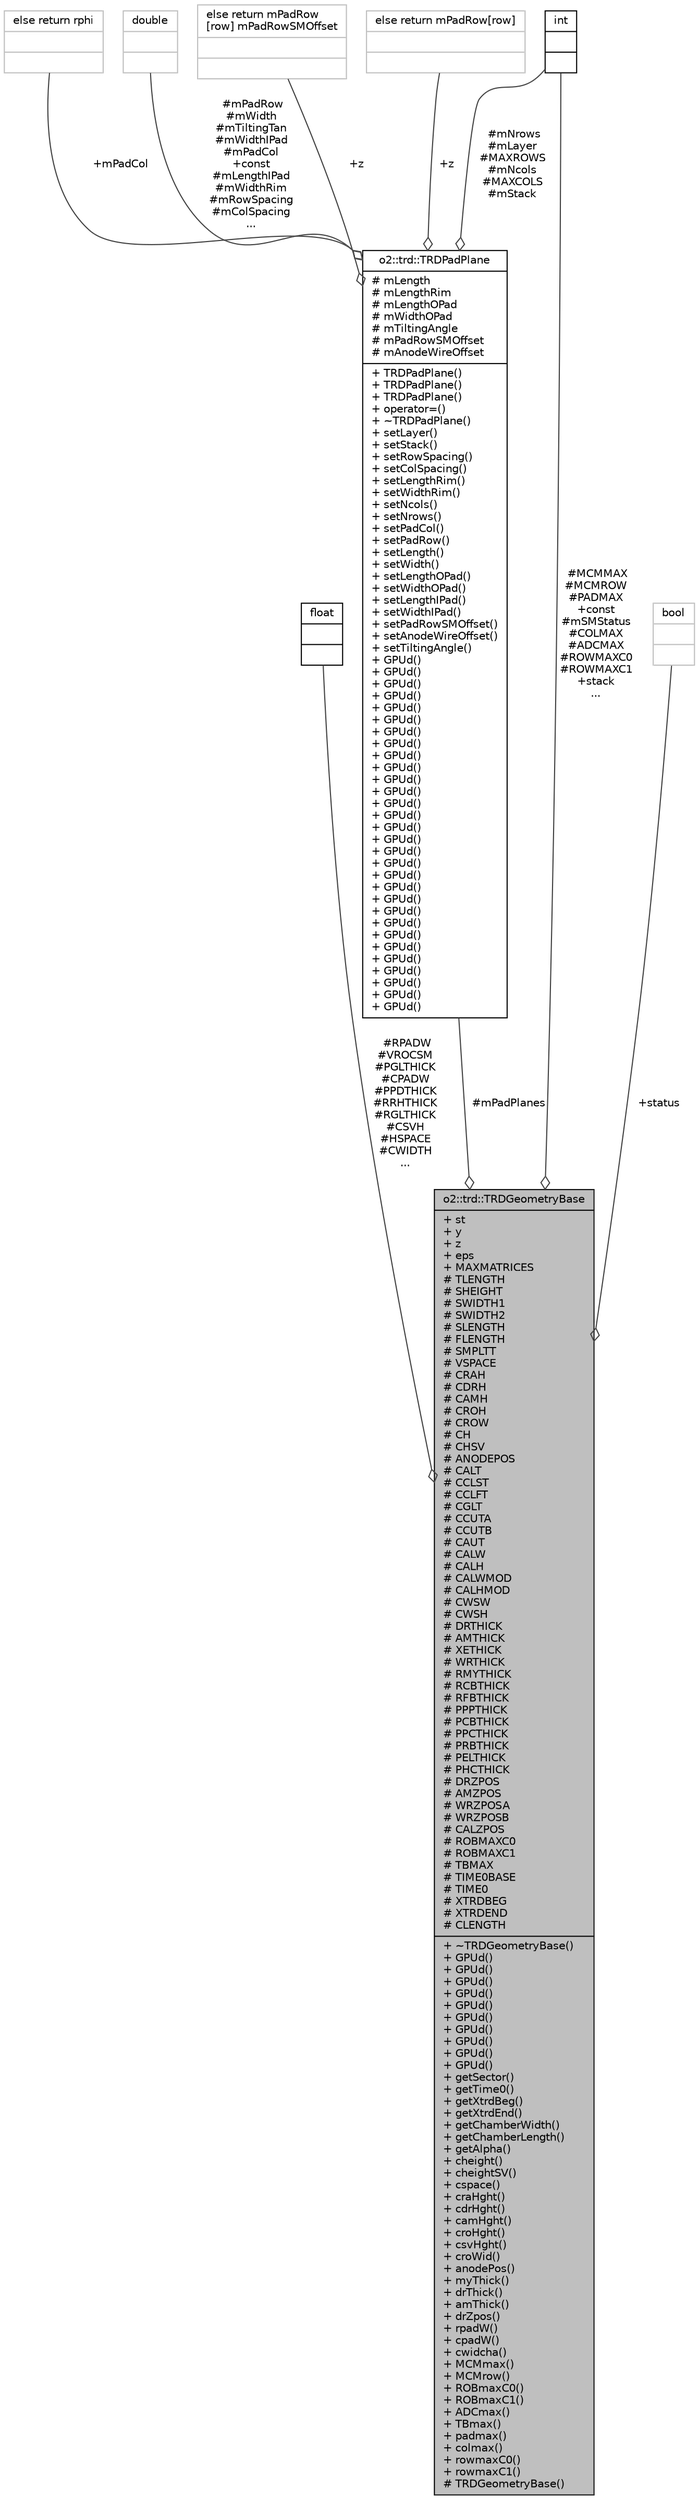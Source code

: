 digraph "o2::trd::TRDGeometryBase"
{
 // INTERACTIVE_SVG=YES
  bgcolor="transparent";
  edge [fontname="Helvetica",fontsize="10",labelfontname="Helvetica",labelfontsize="10"];
  node [fontname="Helvetica",fontsize="10",shape=record];
  Node1 [label="{o2::trd::TRDGeometryBase\n|+ st\l+ y\l+ z\l+ eps\l+ MAXMATRICES\l# TLENGTH\l# SHEIGHT\l# SWIDTH1\l# SWIDTH2\l# SLENGTH\l# FLENGTH\l# SMPLTT\l# VSPACE\l# CRAH\l# CDRH\l# CAMH\l# CROH\l# CROW\l# CH\l# CHSV\l# ANODEPOS\l# CALT\l# CCLST\l# CCLFT\l# CGLT\l# CCUTA\l# CCUTB\l# CAUT\l# CALW\l# CALH\l# CALWMOD\l# CALHMOD\l# CWSW\l# CWSH\l# DRTHICK\l# AMTHICK\l# XETHICK\l# WRTHICK\l# RMYTHICK\l# RCBTHICK\l# RFBTHICK\l# PPPTHICK\l# PCBTHICK\l# PPCTHICK\l# PRBTHICK\l# PELTHICK\l# PHCTHICK\l# DRZPOS\l# AMZPOS\l# WRZPOSA\l# WRZPOSB\l# CALZPOS\l# ROBMAXC0\l# ROBMAXC1\l# TBMAX\l# TIME0BASE\l# TIME0\l# XTRDBEG\l# XTRDEND\l# CLENGTH\l|+ ~TRDGeometryBase()\l+ GPUd()\l+ GPUd()\l+ GPUd()\l+ GPUd()\l+ GPUd()\l+ GPUd()\l+ GPUd()\l+ GPUd()\l+ GPUd()\l+ GPUd()\l+ getSector()\l+ getTime0()\l+ getXtrdBeg()\l+ getXtrdEnd()\l+ getChamberWidth()\l+ getChamberLength()\l+ getAlpha()\l+ cheight()\l+ cheightSV()\l+ cspace()\l+ craHght()\l+ cdrHght()\l+ camHght()\l+ croHght()\l+ csvHght()\l+ croWid()\l+ anodePos()\l+ myThick()\l+ drThick()\l+ amThick()\l+ drZpos()\l+ rpadW()\l+ cpadW()\l+ cwidcha()\l+ MCMmax()\l+ MCMrow()\l+ ROBmaxC0()\l+ ROBmaxC1()\l+ ADCmax()\l+ TBmax()\l+ padmax()\l+ colmax()\l+ rowmaxC0()\l+ rowmaxC1()\l# TRDGeometryBase()\l}",height=0.2,width=0.4,color="black", fillcolor="grey75", style="filled" fontcolor="black"];
  Node2 -> Node1 [color="grey25",fontsize="10",style="solid",label=" #RPADW\n#VROCSM\n#PGLTHICK\n#CPADW\n#PPDTHICK\n#RRHTHICK\n#RGLTHICK\n#CSVH\n#HSPACE\n#CWIDTH\n..." ,arrowhead="odiamond",fontname="Helvetica"];
  Node2 [label="{float\n||}",height=0.2,width=0.4,color="black",URL="$d4/dc3/classfloat.html"];
  Node3 -> Node1 [color="grey25",fontsize="10",style="solid",label=" #mPadPlanes" ,arrowhead="odiamond",fontname="Helvetica"];
  Node3 [label="{o2::trd::TRDPadPlane\n|# mLength\l# mLengthRim\l# mLengthOPad\l# mWidthOPad\l# mTiltingAngle\l# mPadRowSMOffset\l# mAnodeWireOffset\l|+ TRDPadPlane()\l+ TRDPadPlane()\l+ TRDPadPlane()\l+ operator=()\l+ ~TRDPadPlane()\l+ setLayer()\l+ setStack()\l+ setRowSpacing()\l+ setColSpacing()\l+ setLengthRim()\l+ setWidthRim()\l+ setNcols()\l+ setNrows()\l+ setPadCol()\l+ setPadRow()\l+ setLength()\l+ setWidth()\l+ setLengthOPad()\l+ setWidthOPad()\l+ setLengthIPad()\l+ setWidthIPad()\l+ setPadRowSMOffset()\l+ setAnodeWireOffset()\l+ setTiltingAngle()\l+ GPUd()\l+ GPUd()\l+ GPUd()\l+ GPUd()\l+ GPUd()\l+ GPUd()\l+ GPUd()\l+ GPUd()\l+ GPUd()\l+ GPUd()\l+ GPUd()\l+ GPUd()\l+ GPUd()\l+ GPUd()\l+ GPUd()\l+ GPUd()\l+ GPUd()\l+ GPUd()\l+ GPUd()\l+ GPUd()\l+ GPUd()\l+ GPUd()\l+ GPUd()\l+ GPUd()\l+ GPUd()\l+ GPUd()\l+ GPUd()\l+ GPUd()\l+ GPUd()\l+ GPUd()\l}",height=0.2,width=0.4,color="black",URL="$da/dc0/classo2_1_1trd_1_1TRDPadPlane.html"];
  Node4 -> Node3 [color="grey25",fontsize="10",style="solid",label=" #mPadRow\n#mWidth\n#mTiltingTan\n#mWidthIPad\n#mPadCol\n+const\n#mLengthIPad\n#mWidthRim\n#mRowSpacing\n#mColSpacing\n..." ,arrowhead="odiamond",fontname="Helvetica"];
  Node4 [label="{double\n||}",height=0.2,width=0.4,color="grey75"];
  Node5 -> Node3 [color="grey25",fontsize="10",style="solid",label=" +mPadCol" ,arrowhead="odiamond",fontname="Helvetica"];
  Node5 [label="{else return rphi\n||}",height=0.2,width=0.4,color="grey75"];
  Node6 -> Node3 [color="grey25",fontsize="10",style="solid",label=" #mNrows\n#mLayer\n#MAXROWS\n#mNcols\n#MAXCOLS\n#mStack" ,arrowhead="odiamond",fontname="Helvetica"];
  Node6 [label="{int\n||}",height=0.2,width=0.4,color="black",URL="$d1/da0/classint.html"];
  Node7 -> Node3 [color="grey25",fontsize="10",style="solid",label=" +z" ,arrowhead="odiamond",fontname="Helvetica"];
  Node7 [label="{else return mPadRow\l[row] mPadRowSMOffset\n||}",height=0.2,width=0.4,color="grey75"];
  Node8 -> Node3 [color="grey25",fontsize="10",style="solid",label=" +z" ,arrowhead="odiamond",fontname="Helvetica"];
  Node8 [label="{else return mPadRow[row]\n||}",height=0.2,width=0.4,color="grey75"];
  Node6 -> Node1 [color="grey25",fontsize="10",style="solid",label=" #MCMMAX\n#MCMROW\n#PADMAX\n+const\n#mSMStatus\n#COLMAX\n#ADCMAX\n#ROWMAXC0\n#ROWMAXC1\n+stack\n..." ,arrowhead="odiamond",fontname="Helvetica"];
  Node9 -> Node1 [color="grey25",fontsize="10",style="solid",label=" +status" ,arrowhead="odiamond",fontname="Helvetica"];
  Node9 [label="{bool\n||}",height=0.2,width=0.4,color="grey75"];
}
